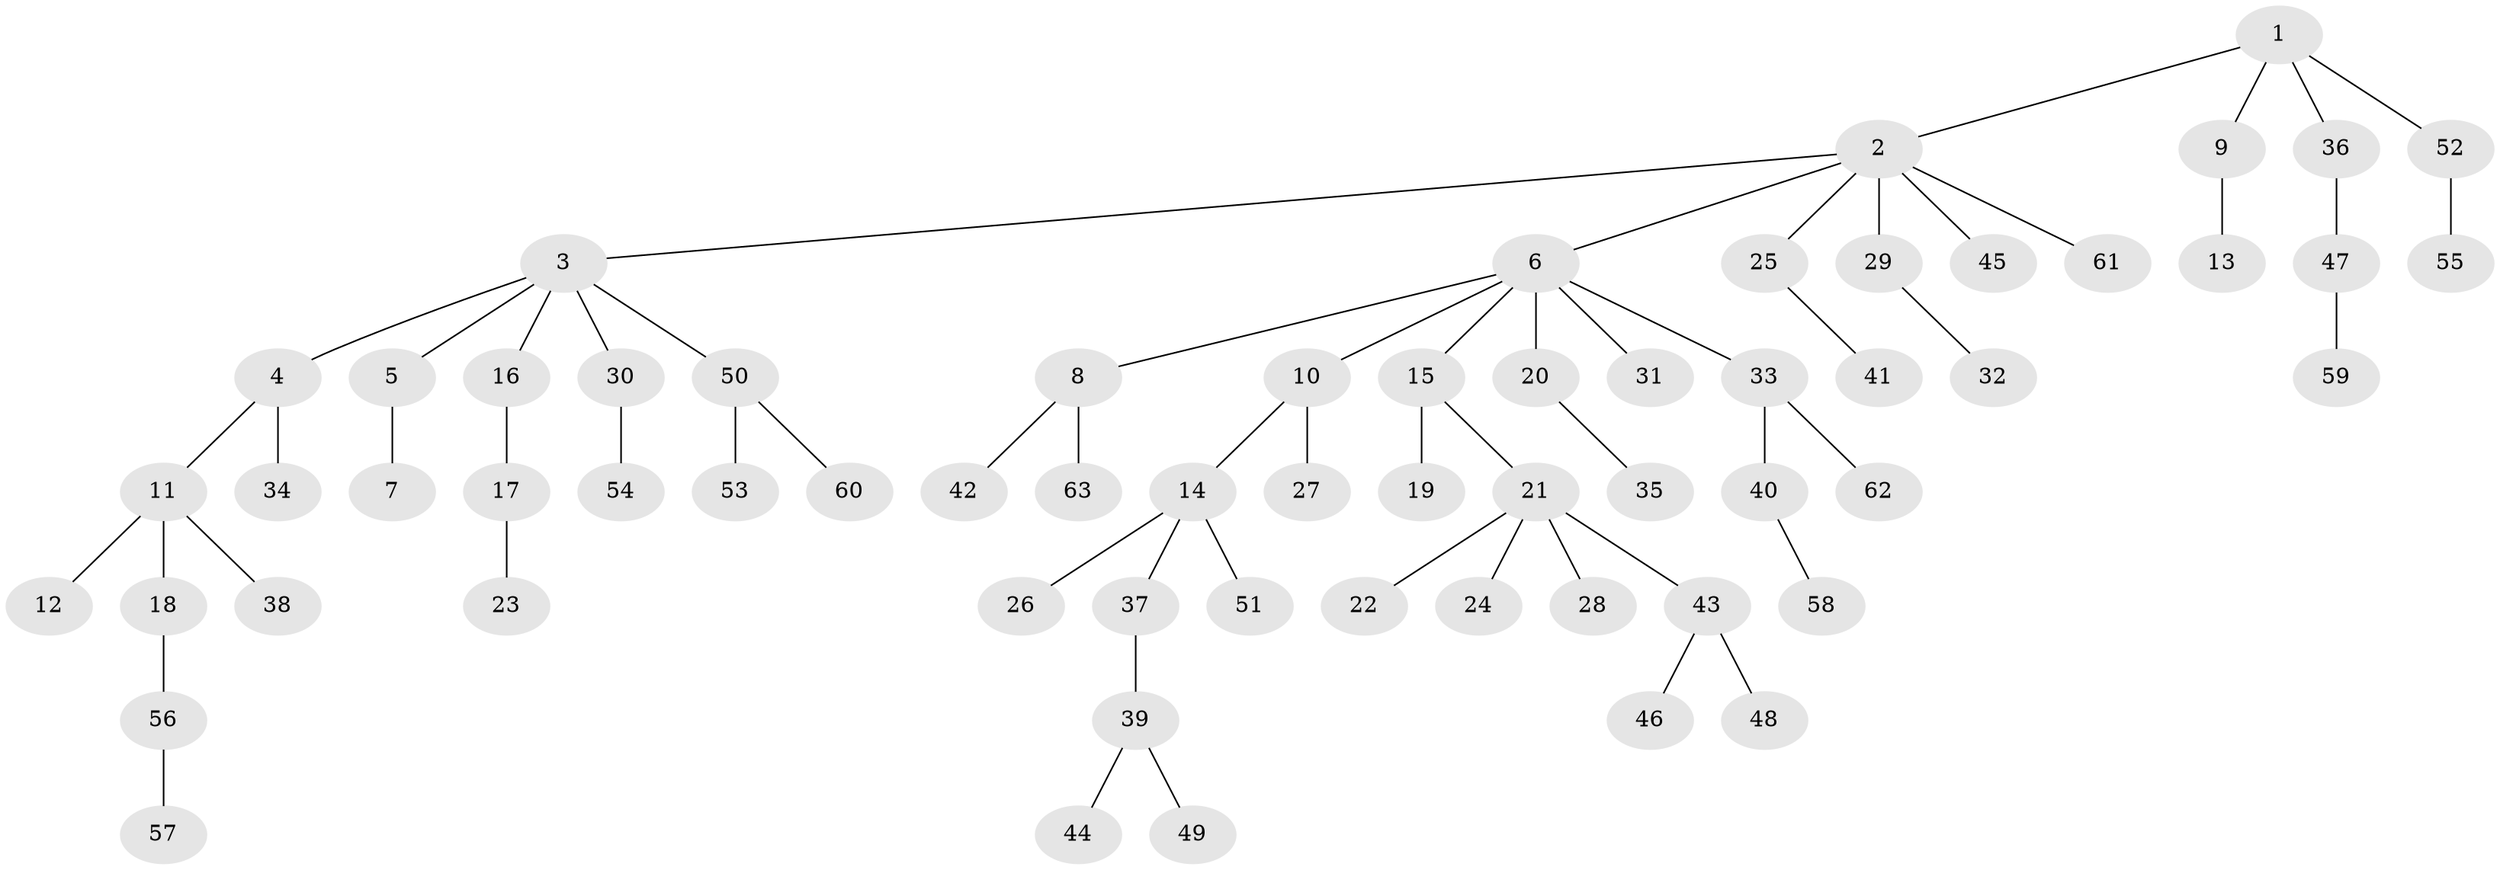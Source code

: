 // Generated by graph-tools (version 1.1) at 2025/11/02/27/25 16:11:28]
// undirected, 63 vertices, 62 edges
graph export_dot {
graph [start="1"]
  node [color=gray90,style=filled];
  1;
  2;
  3;
  4;
  5;
  6;
  7;
  8;
  9;
  10;
  11;
  12;
  13;
  14;
  15;
  16;
  17;
  18;
  19;
  20;
  21;
  22;
  23;
  24;
  25;
  26;
  27;
  28;
  29;
  30;
  31;
  32;
  33;
  34;
  35;
  36;
  37;
  38;
  39;
  40;
  41;
  42;
  43;
  44;
  45;
  46;
  47;
  48;
  49;
  50;
  51;
  52;
  53;
  54;
  55;
  56;
  57;
  58;
  59;
  60;
  61;
  62;
  63;
  1 -- 2;
  1 -- 9;
  1 -- 36;
  1 -- 52;
  2 -- 3;
  2 -- 6;
  2 -- 25;
  2 -- 29;
  2 -- 45;
  2 -- 61;
  3 -- 4;
  3 -- 5;
  3 -- 16;
  3 -- 30;
  3 -- 50;
  4 -- 11;
  4 -- 34;
  5 -- 7;
  6 -- 8;
  6 -- 10;
  6 -- 15;
  6 -- 20;
  6 -- 31;
  6 -- 33;
  8 -- 42;
  8 -- 63;
  9 -- 13;
  10 -- 14;
  10 -- 27;
  11 -- 12;
  11 -- 18;
  11 -- 38;
  14 -- 26;
  14 -- 37;
  14 -- 51;
  15 -- 19;
  15 -- 21;
  16 -- 17;
  17 -- 23;
  18 -- 56;
  20 -- 35;
  21 -- 22;
  21 -- 24;
  21 -- 28;
  21 -- 43;
  25 -- 41;
  29 -- 32;
  30 -- 54;
  33 -- 40;
  33 -- 62;
  36 -- 47;
  37 -- 39;
  39 -- 44;
  39 -- 49;
  40 -- 58;
  43 -- 46;
  43 -- 48;
  47 -- 59;
  50 -- 53;
  50 -- 60;
  52 -- 55;
  56 -- 57;
}
